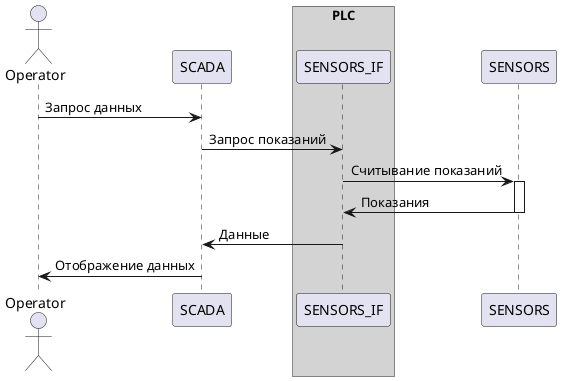 @startuml solution
actor       Operator as o
participant SCADA as scada

box "PLC" #LightGray
    participant SENSORS_IF as sif
endbox
participant SENSORS as sensors


o -> scada: Запрос данных
scada -> sif: Запрос показаний
sif -> sensors: Считывание показаний

activate sensors
sensors -> sif: Показания
deactivate sensors

sif -> scada: Данные
scada -> o: Отображение данных

@enduml